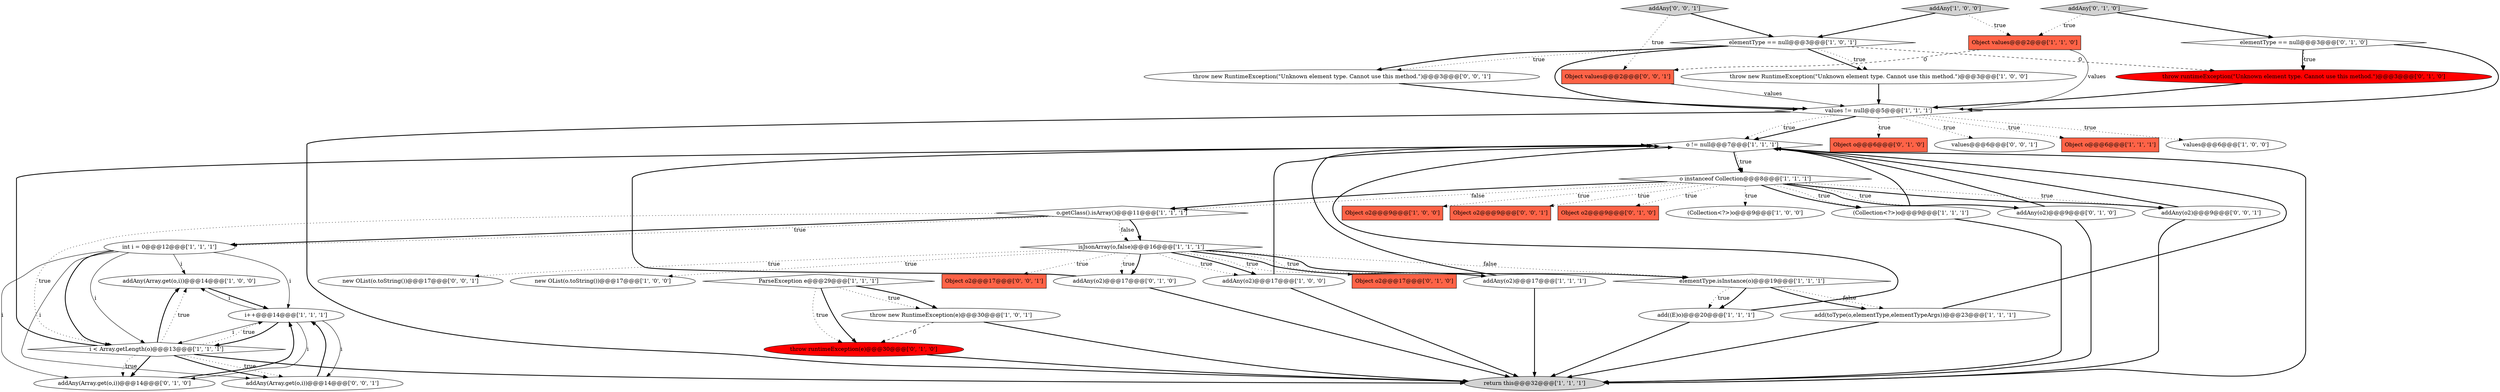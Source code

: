 digraph {
19 [style = filled, label = "o != null@@@7@@@['1', '1', '1']", fillcolor = white, shape = diamond image = "AAA0AAABBB1BBB"];
10 [style = filled, label = "Object o2@@@9@@@['1', '0', '0']", fillcolor = tomato, shape = box image = "AAA0AAABBB1BBB"];
43 [style = filled, label = "Object o2@@@17@@@['0', '0', '1']", fillcolor = tomato, shape = box image = "AAA0AAABBB3BBB"];
17 [style = filled, label = "ParseException e@@@29@@@['1', '1', '1']", fillcolor = white, shape = diamond image = "AAA0AAABBB1BBB"];
44 [style = filled, label = "addAny['0', '0', '1']", fillcolor = lightgray, shape = diamond image = "AAA0AAABBB3BBB"];
15 [style = filled, label = "addAny(o2)@@@17@@@['1', '1', '1']", fillcolor = white, shape = ellipse image = "AAA0AAABBB1BBB"];
3 [style = filled, label = "int i = 0@@@12@@@['1', '1', '1']", fillcolor = white, shape = ellipse image = "AAA0AAABBB1BBB"];
2 [style = filled, label = "elementType.isInstance(o)@@@19@@@['1', '1', '1']", fillcolor = white, shape = diamond image = "AAA0AAABBB1BBB"];
22 [style = filled, label = "addAny(Array.get(o,i))@@@14@@@['1', '0', '0']", fillcolor = white, shape = ellipse image = "AAA0AAABBB1BBB"];
33 [style = filled, label = "throw runtimeException(\"Unknown element type. Cannot use this method.\")@@@3@@@['0', '1', '0']", fillcolor = red, shape = ellipse image = "AAA1AAABBB2BBB"];
26 [style = filled, label = "add((E)o)@@@20@@@['1', '1', '1']", fillcolor = white, shape = ellipse image = "AAA0AAABBB1BBB"];
7 [style = filled, label = "o instanceof Collection@@@8@@@['1', '1', '1']", fillcolor = white, shape = diamond image = "AAA0AAABBB1BBB"];
40 [style = filled, label = "addAny(o2)@@@9@@@['0', '0', '1']", fillcolor = white, shape = ellipse image = "AAA0AAABBB3BBB"];
11 [style = filled, label = "return this@@@32@@@['1', '1', '1']", fillcolor = lightgray, shape = ellipse image = "AAA0AAABBB1BBB"];
45 [style = filled, label = "Object o2@@@9@@@['0', '0', '1']", fillcolor = tomato, shape = box image = "AAA0AAABBB3BBB"];
34 [style = filled, label = "Object o2@@@17@@@['0', '1', '0']", fillcolor = tomato, shape = box image = "AAA0AAABBB2BBB"];
31 [style = filled, label = "Object o2@@@9@@@['0', '1', '0']", fillcolor = tomato, shape = box image = "AAA0AAABBB2BBB"];
32 [style = filled, label = "Object o@@@6@@@['0', '1', '0']", fillcolor = tomato, shape = box image = "AAA0AAABBB2BBB"];
12 [style = filled, label = "add(toType(o,elementType,elementTypeArgs))@@@23@@@['1', '1', '1']", fillcolor = white, shape = ellipse image = "AAA0AAABBB1BBB"];
1 [style = filled, label = "Object values@@@2@@@['1', '1', '0']", fillcolor = tomato, shape = box image = "AAA0AAABBB1BBB"];
42 [style = filled, label = "throw new RuntimeException(\"Unknown element type. Cannot use this method.\")@@@3@@@['0', '0', '1']", fillcolor = white, shape = ellipse image = "AAA0AAABBB3BBB"];
30 [style = filled, label = "addAny(Array.get(o,i))@@@14@@@['0', '1', '0']", fillcolor = white, shape = ellipse image = "AAA0AAABBB2BBB"];
28 [style = filled, label = "addAny(o2)@@@17@@@['0', '1', '0']", fillcolor = white, shape = ellipse image = "AAA0AAABBB2BBB"];
39 [style = filled, label = "new OList(o.toString())@@@17@@@['0', '0', '1']", fillcolor = white, shape = ellipse image = "AAA0AAABBB3BBB"];
29 [style = filled, label = "addAny['0', '1', '0']", fillcolor = lightgray, shape = diamond image = "AAA0AAABBB2BBB"];
36 [style = filled, label = "throw runtimeException(e)@@@30@@@['0', '1', '0']", fillcolor = red, shape = ellipse image = "AAA1AAABBB2BBB"];
6 [style = filled, label = "elementType == null@@@3@@@['1', '0', '1']", fillcolor = white, shape = diamond image = "AAA0AAABBB1BBB"];
41 [style = filled, label = "Object values@@@2@@@['0', '0', '1']", fillcolor = tomato, shape = box image = "AAA0AAABBB3BBB"];
27 [style = filled, label = "elementType == null@@@3@@@['0', '1', '0']", fillcolor = white, shape = diamond image = "AAA0AAABBB2BBB"];
4 [style = filled, label = "o.getClass().isArray()@@@11@@@['1', '1', '1']", fillcolor = white, shape = diamond image = "AAA0AAABBB1BBB"];
8 [style = filled, label = "(Collection<?>)o@@@9@@@['1', '0', '0']", fillcolor = white, shape = ellipse image = "AAA0AAABBB1BBB"];
18 [style = filled, label = "i < Array.getLength(o)@@@13@@@['1', '1', '1']", fillcolor = white, shape = diamond image = "AAA0AAABBB1BBB"];
20 [style = filled, label = "isJsonArray(o,false)@@@16@@@['1', '1', '1']", fillcolor = white, shape = diamond image = "AAA0AAABBB1BBB"];
21 [style = filled, label = "throw new RuntimeException(e)@@@30@@@['1', '0', '1']", fillcolor = white, shape = ellipse image = "AAA0AAABBB1BBB"];
25 [style = filled, label = "i++@@@14@@@['1', '1', '1']", fillcolor = white, shape = ellipse image = "AAA0AAABBB1BBB"];
38 [style = filled, label = "values@@@6@@@['0', '0', '1']", fillcolor = white, shape = ellipse image = "AAA0AAABBB3BBB"];
24 [style = filled, label = "Object o@@@6@@@['1', '1', '1']", fillcolor = tomato, shape = box image = "AAA0AAABBB1BBB"];
13 [style = filled, label = "addAny(o2)@@@17@@@['1', '0', '0']", fillcolor = white, shape = ellipse image = "AAA0AAABBB1BBB"];
14 [style = filled, label = "(Collection<?>)o@@@9@@@['1', '1', '1']", fillcolor = white, shape = ellipse image = "AAA0AAABBB1BBB"];
9 [style = filled, label = "addAny['1', '0', '0']", fillcolor = lightgray, shape = diamond image = "AAA0AAABBB1BBB"];
16 [style = filled, label = "values != null@@@5@@@['1', '1', '1']", fillcolor = white, shape = diamond image = "AAA0AAABBB1BBB"];
0 [style = filled, label = "new OList(o.toString())@@@17@@@['1', '0', '0']", fillcolor = white, shape = ellipse image = "AAA0AAABBB1BBB"];
37 [style = filled, label = "addAny(Array.get(o,i))@@@14@@@['0', '0', '1']", fillcolor = white, shape = ellipse image = "AAA0AAABBB3BBB"];
5 [style = filled, label = "throw new RuntimeException(\"Unknown element type. Cannot use this method.\")@@@3@@@['1', '0', '0']", fillcolor = white, shape = ellipse image = "AAA0AAABBB1BBB"];
35 [style = filled, label = "addAny(o2)@@@9@@@['0', '1', '0']", fillcolor = white, shape = ellipse image = "AAA0AAABBB2BBB"];
23 [style = filled, label = "values@@@6@@@['1', '0', '0']", fillcolor = white, shape = ellipse image = "AAA0AAABBB1BBB"];
4->18 [style = dotted, label="true"];
2->26 [style = bold, label=""];
3->22 [style = solid, label="i"];
27->33 [style = dotted, label="true"];
20->0 [style = dotted, label="true"];
7->35 [style = bold, label=""];
18->30 [style = bold, label=""];
19->11 [style = bold, label=""];
36->11 [style = bold, label=""];
18->37 [style = dotted, label="true"];
26->11 [style = bold, label=""];
9->6 [style = bold, label=""];
7->14 [style = bold, label=""];
3->18 [style = bold, label=""];
17->36 [style = bold, label=""];
40->11 [style = bold, label=""];
18->22 [style = bold, label=""];
15->11 [style = bold, label=""];
20->43 [style = dotted, label="true"];
16->32 [style = dotted, label="true"];
20->13 [style = dotted, label="true"];
3->30 [style = solid, label="i"];
27->33 [style = bold, label=""];
16->38 [style = dotted, label="true"];
20->15 [style = bold, label=""];
14->11 [style = bold, label=""];
20->34 [style = dotted, label="true"];
17->21 [style = bold, label=""];
20->15 [style = dotted, label="true"];
4->3 [style = bold, label=""];
22->25 [style = bold, label=""];
33->16 [style = bold, label=""];
7->10 [style = dotted, label="true"];
7->40 [style = dotted, label="true"];
18->11 [style = bold, label=""];
12->11 [style = bold, label=""];
18->19 [style = bold, label=""];
25->18 [style = solid, label="i"];
27->16 [style = bold, label=""];
16->19 [style = bold, label=""];
13->11 [style = bold, label=""];
21->36 [style = dashed, label="0"];
6->33 [style = dashed, label="0"];
25->37 [style = solid, label="i"];
29->27 [style = bold, label=""];
2->12 [style = dotted, label="false"];
21->11 [style = bold, label=""];
3->37 [style = solid, label="i"];
7->4 [style = dotted, label="false"];
28->19 [style = bold, label=""];
7->35 [style = dotted, label="true"];
6->42 [style = dotted, label="true"];
7->8 [style = dotted, label="true"];
17->21 [style = dotted, label="true"];
16->24 [style = dotted, label="true"];
18->37 [style = bold, label=""];
29->1 [style = dotted, label="true"];
41->16 [style = solid, label="values"];
7->45 [style = dotted, label="true"];
20->13 [style = bold, label=""];
37->25 [style = bold, label=""];
25->18 [style = bold, label=""];
6->42 [style = bold, label=""];
7->31 [style = dotted, label="true"];
42->16 [style = bold, label=""];
40->19 [style = bold, label=""];
14->19 [style = bold, label=""];
7->4 [style = bold, label=""];
19->7 [style = dotted, label="true"];
26->19 [style = bold, label=""];
15->19 [style = bold, label=""];
20->39 [style = dotted, label="true"];
3->18 [style = solid, label="i"];
1->16 [style = solid, label="values"];
5->16 [style = bold, label=""];
6->5 [style = bold, label=""];
13->19 [style = bold, label=""];
4->3 [style = dotted, label="true"];
25->30 [style = solid, label="i"];
4->20 [style = bold, label=""];
9->1 [style = dotted, label="true"];
2->26 [style = dotted, label="true"];
17->36 [style = dotted, label="true"];
7->40 [style = bold, label=""];
18->22 [style = dotted, label="true"];
16->19 [style = dotted, label="true"];
3->25 [style = solid, label="i"];
44->6 [style = bold, label=""];
16->11 [style = bold, label=""];
18->25 [style = dotted, label="true"];
28->11 [style = bold, label=""];
20->28 [style = bold, label=""];
35->19 [style = bold, label=""];
30->25 [style = bold, label=""];
1->41 [style = dashed, label="0"];
16->23 [style = dotted, label="true"];
2->12 [style = bold, label=""];
20->2 [style = bold, label=""];
20->2 [style = dotted, label="false"];
20->28 [style = dotted, label="true"];
6->16 [style = bold, label=""];
35->11 [style = bold, label=""];
4->20 [style = dotted, label="false"];
12->19 [style = bold, label=""];
25->22 [style = solid, label="i"];
19->7 [style = bold, label=""];
44->41 [style = dotted, label="true"];
6->5 [style = dotted, label="true"];
18->30 [style = dotted, label="true"];
7->14 [style = dotted, label="true"];
}
